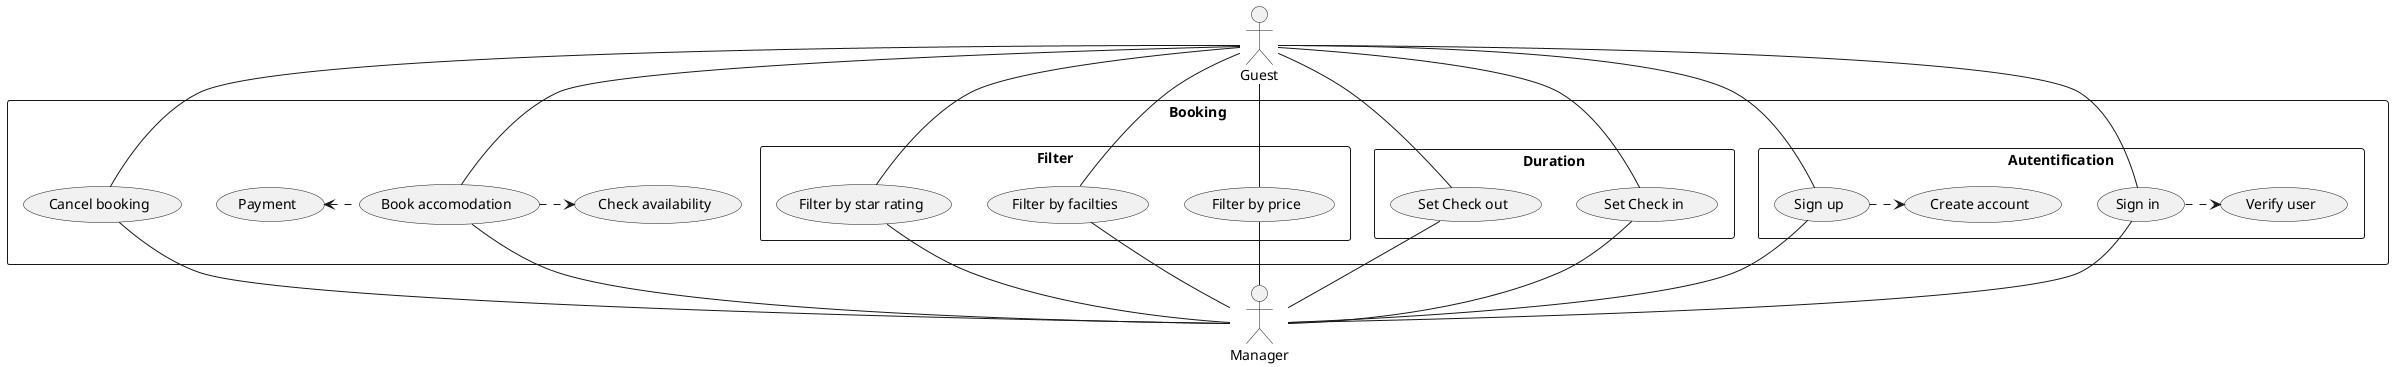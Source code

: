 @startuml Booking App
skinparam packageStyle rectangle
actor Guest
actor Manager
rectangle Booking {
    rectangle Autentification {
        Guest -- (Sign in)
        (Sign in)--Manager
        (Sign in).>(Verify user)
        Guest -- (Sign up)
        (Sign up)--Manager
        (Sign up).>(Create account)
    }
    rectangle Duration {
        Guest--(Set Check in)
        (Set Check in)--Manager
        Guest--(Set Check out)
        (Set Check out)--Manager
    }
    rectangle Filter {
        Guest--(Filter by price)
        (Filter by price)--Manager
        Guest--(Filter by facilties)
        (Filter by facilties)--Manager
        Guest--(Filter by star rating)
        (Filter by star rating)--Manager
    }
    Guest -- (Book accomodation)
    (Book accomodation) -- Manager
    Guest -- (Cancel booking)
    (Cancel booking) -- Manager
    (Payment) <. (Book accomodation)
    (Book accomodation) .> (Check availability)
}
@enduml